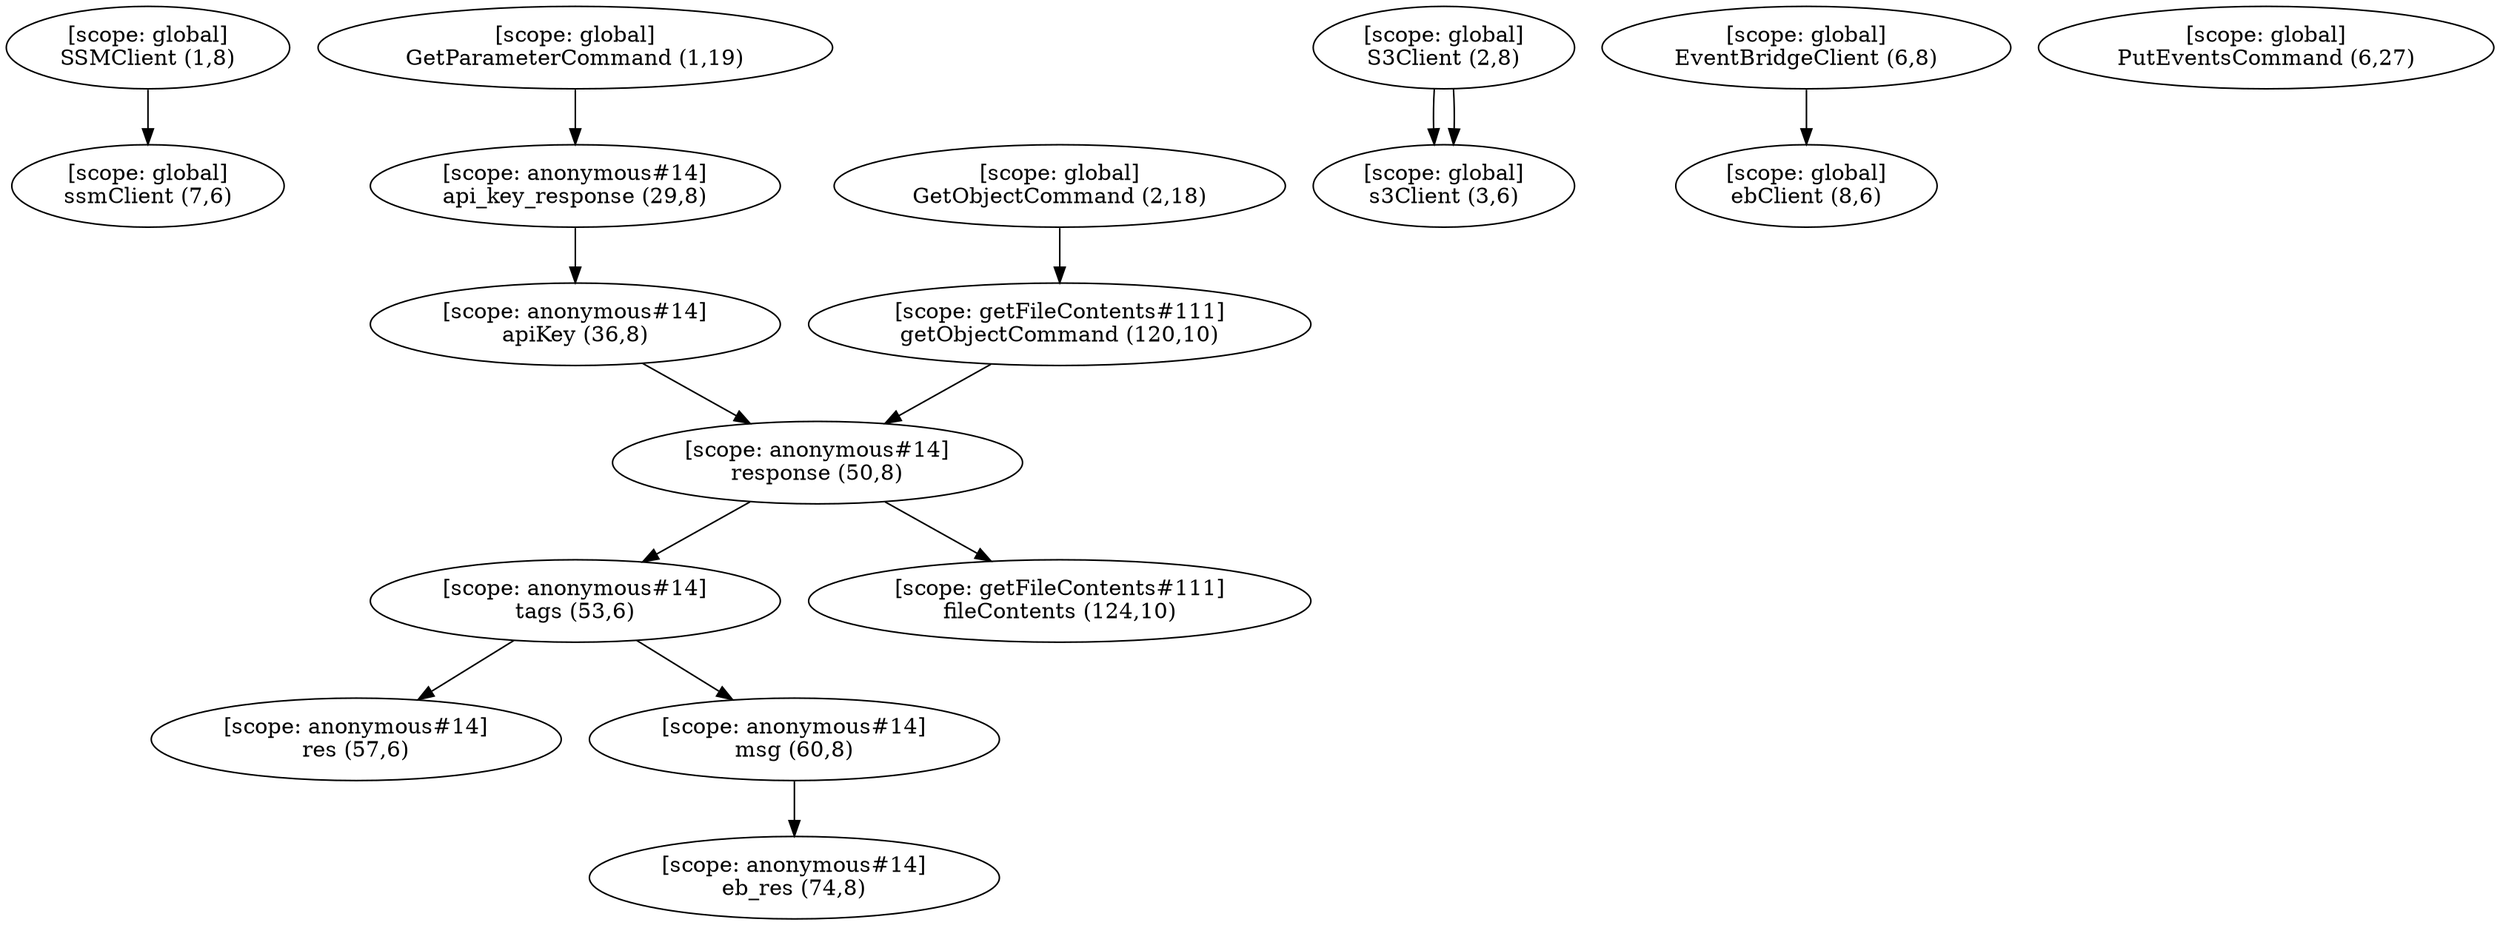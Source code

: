 digraph G {
  graph [ rankdir =TB ];
subgraph global {
  graph [ label = "Scope [global]" ];
  "[scope: global]
SSMClient (1,8)";
  "[scope: global]
GetParameterCommand (1,19)";
  "[scope: global]
S3Client (2,8)";
  "[scope: global]
GetObjectCommand (2,18)";
  "[scope: global]
EventBridgeClient (6,8)";
  "[scope: global]
PutEventsCommand (6,27)";
  "[scope: global]
s3Client (3,6)";
  "[scope: global]
ssmClient (7,6)";
  "[scope: global]
ebClient (8,6)";
}

subgraph anonymous_14 {
  graph [ label = "Scope [anonymous_14]" ];
  "[scope: anonymous#14]
api_key_response (29,8)";
  "[scope: anonymous#14]
apiKey (36,8)";
  "[scope: anonymous#14]
response (50,8)";
  "[scope: anonymous#14]
tags (53,6)";
  "[scope: anonymous#14]
res (57,6)";
  "[scope: anonymous#14]
msg (60,8)";
  "[scope: anonymous#14]
eb_res (74,8)";
}

subgraph getFileContents_111 {
  graph [ label = "Scope [getFileContents_111]" ];
  "[scope: getFileContents#111]
getObjectCommand (120,10)";
  "[scope: getFileContents#111]
fileContents (124,10)";
}

  "[scope: global]
S3Client (2,8)" -> "[scope: global]
s3Client (3,6)";
  "[scope: global]
SSMClient (1,8)" -> "[scope: global]
ssmClient (7,6)";
  "[scope: global]
EventBridgeClient (6,8)" -> "[scope: global]
ebClient (8,6)";
  "[scope: global]
GetParameterCommand (1,19)" -> "[scope: anonymous#14]
api_key_response (29,8)";
  "[scope: anonymous#14]
api_key_response (29,8)" -> "[scope: anonymous#14]
apiKey (36,8)";
  "[scope: anonymous#14]
apiKey (36,8)" -> "[scope: anonymous#14]
response (50,8)";
  "[scope: anonymous#14]
response (50,8)" -> "[scope: anonymous#14]
tags (53,6)";
  "[scope: anonymous#14]
tags (53,6)" -> "[scope: anonymous#14]
res (57,6)";
  "[scope: anonymous#14]
tags (53,6)" -> "[scope: anonymous#14]
msg (60,8)";
  "[scope: anonymous#14]
msg (60,8)" -> "[scope: anonymous#14]
eb_res (74,8)";
  "[scope: global]
S3Client (2,8)" -> "[scope: global]
s3Client (3,6)";
  "[scope: global]
GetObjectCommand (2,18)" -> "[scope: getFileContents#111]
getObjectCommand (120,10)";
  "[scope: getFileContents#111]
getObjectCommand (120,10)" -> "[scope: anonymous#14]
response (50,8)";
  "[scope: anonymous#14]
response (50,8)" -> "[scope: getFileContents#111]
fileContents (124,10)";
}
